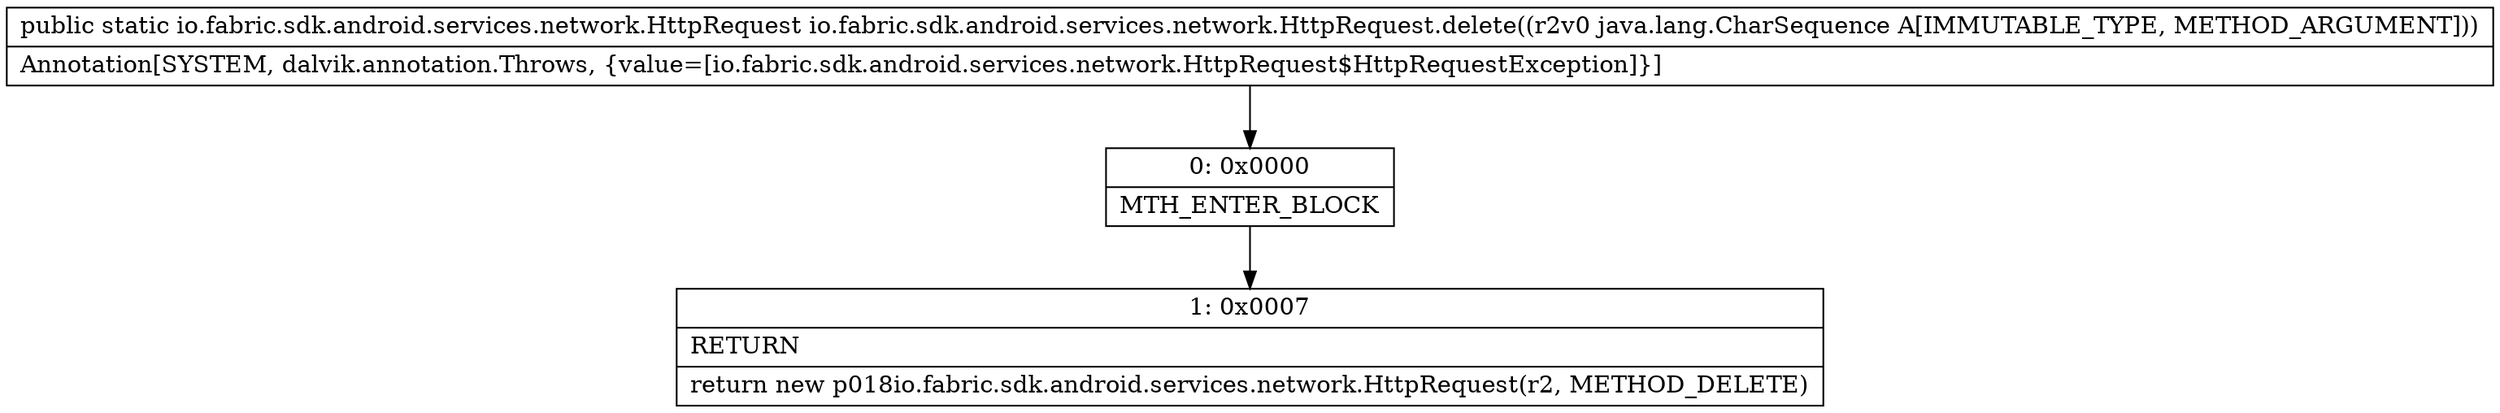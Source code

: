 digraph "CFG forio.fabric.sdk.android.services.network.HttpRequest.delete(Ljava\/lang\/CharSequence;)Lio\/fabric\/sdk\/android\/services\/network\/HttpRequest;" {
Node_0 [shape=record,label="{0\:\ 0x0000|MTH_ENTER_BLOCK\l}"];
Node_1 [shape=record,label="{1\:\ 0x0007|RETURN\l|return new p018io.fabric.sdk.android.services.network.HttpRequest(r2, METHOD_DELETE)\l}"];
MethodNode[shape=record,label="{public static io.fabric.sdk.android.services.network.HttpRequest io.fabric.sdk.android.services.network.HttpRequest.delete((r2v0 java.lang.CharSequence A[IMMUTABLE_TYPE, METHOD_ARGUMENT]))  | Annotation[SYSTEM, dalvik.annotation.Throws, \{value=[io.fabric.sdk.android.services.network.HttpRequest$HttpRequestException]\}]\l}"];
MethodNode -> Node_0;
Node_0 -> Node_1;
}


